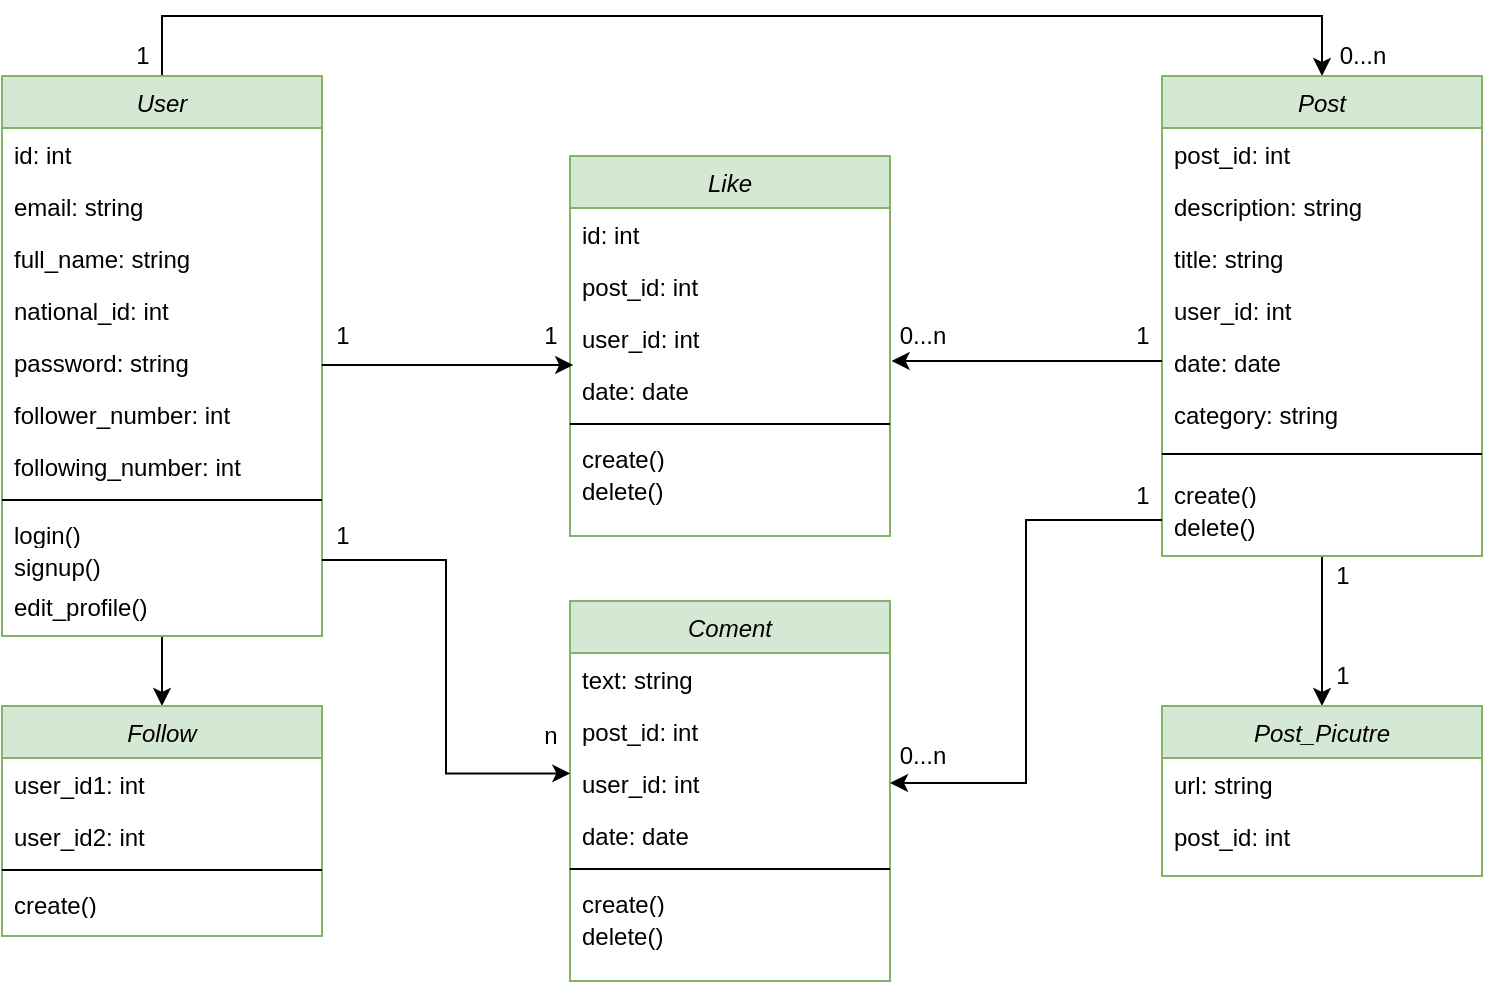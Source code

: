 <mxfile version="13.8.5" type="device"><diagram id="C5RBs43oDa-KdzZeNtuy" name="Page-1"><mxGraphModel dx="1422" dy="728" grid="1" gridSize="10" guides="1" tooltips="1" connect="1" arrows="1" fold="1" page="1" pageScale="1" pageWidth="827" pageHeight="1169" math="0" shadow="0"><root><mxCell id="WIyWlLk6GJQsqaUBKTNV-0"/><mxCell id="WIyWlLk6GJQsqaUBKTNV-1" parent="WIyWlLk6GJQsqaUBKTNV-0"/><mxCell id="dKfW9PHAWk9nDsopUkgV-82" style="edgeStyle=orthogonalEdgeStyle;rounded=0;orthogonalLoop=1;jettySize=auto;html=1;entryX=0.5;entryY=0;entryDx=0;entryDy=0;" edge="1" parent="WIyWlLk6GJQsqaUBKTNV-1" source="zkfFHV4jXpPFQw0GAbJ--0" target="dKfW9PHAWk9nDsopUkgV-17"><mxGeometry relative="1" as="geometry"><mxPoint x="280" y="20" as="targetPoint"/><Array as="points"><mxPoint x="130" y="50"/><mxPoint x="710" y="50"/></Array></mxGeometry></mxCell><mxCell id="dKfW9PHAWk9nDsopUkgV-85" style="edgeStyle=orthogonalEdgeStyle;rounded=0;orthogonalLoop=1;jettySize=auto;html=1;entryX=0.5;entryY=0;entryDx=0;entryDy=0;" edge="1" parent="WIyWlLk6GJQsqaUBKTNV-1" source="zkfFHV4jXpPFQw0GAbJ--0" target="dKfW9PHAWk9nDsopUkgV-58"><mxGeometry relative="1" as="geometry"/></mxCell><mxCell id="zkfFHV4jXpPFQw0GAbJ--0" value="User" style="swimlane;fontStyle=2;align=center;verticalAlign=top;childLayout=stackLayout;horizontal=1;startSize=26;horizontalStack=0;resizeParent=1;resizeLast=0;collapsible=1;marginBottom=0;rounded=0;shadow=0;strokeWidth=1;fillColor=#d5e8d4;strokeColor=#82b366;" parent="WIyWlLk6GJQsqaUBKTNV-1" vertex="1"><mxGeometry x="50" y="80" width="160" height="280" as="geometry"><mxRectangle x="230" y="140" width="160" height="26" as="alternateBounds"/></mxGeometry></mxCell><mxCell id="zkfFHV4jXpPFQw0GAbJ--1" value="id: int" style="text;align=left;verticalAlign=top;spacingLeft=4;spacingRight=4;overflow=hidden;rotatable=0;points=[[0,0.5],[1,0.5]];portConstraint=eastwest;" parent="zkfFHV4jXpPFQw0GAbJ--0" vertex="1"><mxGeometry y="26" width="160" height="26" as="geometry"/></mxCell><mxCell id="zkfFHV4jXpPFQw0GAbJ--2" value="email: string" style="text;align=left;verticalAlign=top;spacingLeft=4;spacingRight=4;overflow=hidden;rotatable=0;points=[[0,0.5],[1,0.5]];portConstraint=eastwest;rounded=0;shadow=0;html=0;" parent="zkfFHV4jXpPFQw0GAbJ--0" vertex="1"><mxGeometry y="52" width="160" height="26" as="geometry"/></mxCell><mxCell id="zkfFHV4jXpPFQw0GAbJ--3" value="full_name: string" style="text;align=left;verticalAlign=top;spacingLeft=4;spacingRight=4;overflow=hidden;rotatable=0;points=[[0,0.5],[1,0.5]];portConstraint=eastwest;rounded=0;shadow=0;html=0;" parent="zkfFHV4jXpPFQw0GAbJ--0" vertex="1"><mxGeometry y="78" width="160" height="26" as="geometry"/></mxCell><mxCell id="dKfW9PHAWk9nDsopUkgV-1" value="national_id: int" style="text;align=left;verticalAlign=top;spacingLeft=4;spacingRight=4;overflow=hidden;rotatable=0;points=[[0,0.5],[1,0.5]];portConstraint=eastwest;rounded=0;shadow=0;html=0;" vertex="1" parent="zkfFHV4jXpPFQw0GAbJ--0"><mxGeometry y="104" width="160" height="26" as="geometry"/></mxCell><mxCell id="dKfW9PHAWk9nDsopUkgV-66" value="password: string" style="text;align=left;verticalAlign=top;spacingLeft=4;spacingRight=4;overflow=hidden;rotatable=0;points=[[0,0.5],[1,0.5]];portConstraint=eastwest;rounded=0;shadow=0;html=0;" vertex="1" parent="zkfFHV4jXpPFQw0GAbJ--0"><mxGeometry y="130" width="160" height="26" as="geometry"/></mxCell><mxCell id="dKfW9PHAWk9nDsopUkgV-67" value="follower_number: int" style="text;align=left;verticalAlign=top;spacingLeft=4;spacingRight=4;overflow=hidden;rotatable=0;points=[[0,0.5],[1,0.5]];portConstraint=eastwest;rounded=0;shadow=0;html=0;" vertex="1" parent="zkfFHV4jXpPFQw0GAbJ--0"><mxGeometry y="156" width="160" height="26" as="geometry"/></mxCell><mxCell id="dKfW9PHAWk9nDsopUkgV-2" value="following_number: int" style="text;align=left;verticalAlign=top;spacingLeft=4;spacingRight=4;overflow=hidden;rotatable=0;points=[[0,0.5],[1,0.5]];portConstraint=eastwest;rounded=0;shadow=0;html=0;" vertex="1" parent="zkfFHV4jXpPFQw0GAbJ--0"><mxGeometry y="182" width="160" height="26" as="geometry"/></mxCell><mxCell id="dKfW9PHAWk9nDsopUkgV-3" value="" style="line;html=1;strokeWidth=1;align=left;verticalAlign=middle;spacingTop=-1;spacingLeft=3;spacingRight=3;rotatable=0;labelPosition=right;points=[];portConstraint=eastwest;" vertex="1" parent="zkfFHV4jXpPFQw0GAbJ--0"><mxGeometry y="208" width="160" height="8" as="geometry"/></mxCell><mxCell id="dKfW9PHAWk9nDsopUkgV-4" value="login()" style="text;align=left;verticalAlign=top;spacingLeft=4;spacingRight=4;overflow=hidden;rotatable=0;points=[[0,0.5],[1,0.5]];portConstraint=eastwest;rounded=0;shadow=0;html=0;" vertex="1" parent="zkfFHV4jXpPFQw0GAbJ--0"><mxGeometry y="216" width="160" height="16" as="geometry"/></mxCell><mxCell id="dKfW9PHAWk9nDsopUkgV-5" value="signup()" style="text;align=left;verticalAlign=top;spacingLeft=4;spacingRight=4;overflow=hidden;rotatable=0;points=[[0,0.5],[1,0.5]];portConstraint=eastwest;rounded=0;shadow=0;html=0;" vertex="1" parent="zkfFHV4jXpPFQw0GAbJ--0"><mxGeometry y="232" width="160" height="20" as="geometry"/></mxCell><mxCell id="dKfW9PHAWk9nDsopUkgV-6" value="edit_profile()" style="text;align=left;verticalAlign=top;spacingLeft=4;spacingRight=4;overflow=hidden;rotatable=0;points=[[0,0.5],[1,0.5]];portConstraint=eastwest;rounded=0;shadow=0;html=0;" vertex="1" parent="zkfFHV4jXpPFQw0GAbJ--0"><mxGeometry y="252" width="160" height="20" as="geometry"/></mxCell><mxCell id="dKfW9PHAWk9nDsopUkgV-88" style="edgeStyle=orthogonalEdgeStyle;rounded=0;orthogonalLoop=1;jettySize=auto;html=1;entryX=0.5;entryY=0;entryDx=0;entryDy=0;" edge="1" parent="WIyWlLk6GJQsqaUBKTNV-1" source="dKfW9PHAWk9nDsopUkgV-17" target="dKfW9PHAWk9nDsopUkgV-68"><mxGeometry relative="1" as="geometry"/></mxCell><mxCell id="dKfW9PHAWk9nDsopUkgV-17" value="Post" style="swimlane;fontStyle=2;align=center;verticalAlign=top;childLayout=stackLayout;horizontal=1;startSize=26;horizontalStack=0;resizeParent=1;resizeLast=0;collapsible=1;marginBottom=0;rounded=0;shadow=0;strokeWidth=1;fillColor=#d5e8d4;strokeColor=#82b366;" vertex="1" parent="WIyWlLk6GJQsqaUBKTNV-1"><mxGeometry x="630" y="80" width="160" height="240" as="geometry"><mxRectangle x="230" y="140" width="160" height="26" as="alternateBounds"/></mxGeometry></mxCell><mxCell id="dKfW9PHAWk9nDsopUkgV-18" value="post_id: int" style="text;align=left;verticalAlign=top;spacingLeft=4;spacingRight=4;overflow=hidden;rotatable=0;points=[[0,0.5],[1,0.5]];portConstraint=eastwest;" vertex="1" parent="dKfW9PHAWk9nDsopUkgV-17"><mxGeometry y="26" width="160" height="26" as="geometry"/></mxCell><mxCell id="dKfW9PHAWk9nDsopUkgV-19" value="description: string" style="text;align=left;verticalAlign=top;spacingLeft=4;spacingRight=4;overflow=hidden;rotatable=0;points=[[0,0.5],[1,0.5]];portConstraint=eastwest;rounded=0;shadow=0;html=0;" vertex="1" parent="dKfW9PHAWk9nDsopUkgV-17"><mxGeometry y="52" width="160" height="26" as="geometry"/></mxCell><mxCell id="dKfW9PHAWk9nDsopUkgV-20" value="title: string" style="text;align=left;verticalAlign=top;spacingLeft=4;spacingRight=4;overflow=hidden;rotatable=0;points=[[0,0.5],[1,0.5]];portConstraint=eastwest;rounded=0;shadow=0;html=0;" vertex="1" parent="dKfW9PHAWk9nDsopUkgV-17"><mxGeometry y="78" width="160" height="26" as="geometry"/></mxCell><mxCell id="dKfW9PHAWk9nDsopUkgV-22" value="user_id: int" style="text;align=left;verticalAlign=top;spacingLeft=4;spacingRight=4;overflow=hidden;rotatable=0;points=[[0,0.5],[1,0.5]];portConstraint=eastwest;rounded=0;shadow=0;html=0;" vertex="1" parent="dKfW9PHAWk9nDsopUkgV-17"><mxGeometry y="104" width="160" height="26" as="geometry"/></mxCell><mxCell id="dKfW9PHAWk9nDsopUkgV-27" value="date: date" style="text;align=left;verticalAlign=top;spacingLeft=4;spacingRight=4;overflow=hidden;rotatable=0;points=[[0,0.5],[1,0.5]];portConstraint=eastwest;rounded=0;shadow=0;html=0;" vertex="1" parent="dKfW9PHAWk9nDsopUkgV-17"><mxGeometry y="130" width="160" height="26" as="geometry"/></mxCell><mxCell id="dKfW9PHAWk9nDsopUkgV-29" value="category: string" style="text;align=left;verticalAlign=top;spacingLeft=4;spacingRight=4;overflow=hidden;rotatable=0;points=[[0,0.5],[1,0.5]];portConstraint=eastwest;rounded=0;shadow=0;html=0;" vertex="1" parent="dKfW9PHAWk9nDsopUkgV-17"><mxGeometry y="156" width="160" height="26" as="geometry"/></mxCell><mxCell id="dKfW9PHAWk9nDsopUkgV-23" value="" style="line;html=1;strokeWidth=1;align=left;verticalAlign=middle;spacingTop=-1;spacingLeft=3;spacingRight=3;rotatable=0;labelPosition=right;points=[];portConstraint=eastwest;" vertex="1" parent="dKfW9PHAWk9nDsopUkgV-17"><mxGeometry y="182" width="160" height="14" as="geometry"/></mxCell><mxCell id="dKfW9PHAWk9nDsopUkgV-24" value="create()" style="text;align=left;verticalAlign=top;spacingLeft=4;spacingRight=4;overflow=hidden;rotatable=0;points=[[0,0.5],[1,0.5]];portConstraint=eastwest;rounded=0;shadow=0;html=0;" vertex="1" parent="dKfW9PHAWk9nDsopUkgV-17"><mxGeometry y="196" width="160" height="16" as="geometry"/></mxCell><mxCell id="dKfW9PHAWk9nDsopUkgV-25" value="delete()" style="text;align=left;verticalAlign=top;spacingLeft=4;spacingRight=4;overflow=hidden;rotatable=0;points=[[0,0.5],[1,0.5]];portConstraint=eastwest;rounded=0;shadow=0;html=0;" vertex="1" parent="dKfW9PHAWk9nDsopUkgV-17"><mxGeometry y="212" width="160" height="20" as="geometry"/></mxCell><mxCell id="dKfW9PHAWk9nDsopUkgV-30" value="Like" style="swimlane;fontStyle=2;align=center;verticalAlign=top;childLayout=stackLayout;horizontal=1;startSize=26;horizontalStack=0;resizeParent=1;resizeLast=0;collapsible=1;marginBottom=0;rounded=0;shadow=0;strokeWidth=1;fillColor=#d5e8d4;strokeColor=#82b366;" vertex="1" parent="WIyWlLk6GJQsqaUBKTNV-1"><mxGeometry x="334" y="120" width="160" height="190" as="geometry"><mxRectangle x="230" y="140" width="160" height="26" as="alternateBounds"/></mxGeometry></mxCell><mxCell id="dKfW9PHAWk9nDsopUkgV-31" value="id: int" style="text;align=left;verticalAlign=top;spacingLeft=4;spacingRight=4;overflow=hidden;rotatable=0;points=[[0,0.5],[1,0.5]];portConstraint=eastwest;" vertex="1" parent="dKfW9PHAWk9nDsopUkgV-30"><mxGeometry y="26" width="160" height="26" as="geometry"/></mxCell><mxCell id="dKfW9PHAWk9nDsopUkgV-32" value="post_id: int" style="text;align=left;verticalAlign=top;spacingLeft=4;spacingRight=4;overflow=hidden;rotatable=0;points=[[0,0.5],[1,0.5]];portConstraint=eastwest;rounded=0;shadow=0;html=0;" vertex="1" parent="dKfW9PHAWk9nDsopUkgV-30"><mxGeometry y="52" width="160" height="26" as="geometry"/></mxCell><mxCell id="dKfW9PHAWk9nDsopUkgV-33" value="user_id: int" style="text;align=left;verticalAlign=top;spacingLeft=4;spacingRight=4;overflow=hidden;rotatable=0;points=[[0,0.5],[1,0.5]];portConstraint=eastwest;rounded=0;shadow=0;html=0;" vertex="1" parent="dKfW9PHAWk9nDsopUkgV-30"><mxGeometry y="78" width="160" height="26" as="geometry"/></mxCell><mxCell id="dKfW9PHAWk9nDsopUkgV-34" value="date: date" style="text;align=left;verticalAlign=top;spacingLeft=4;spacingRight=4;overflow=hidden;rotatable=0;points=[[0,0.5],[1,0.5]];portConstraint=eastwest;rounded=0;shadow=0;html=0;" vertex="1" parent="dKfW9PHAWk9nDsopUkgV-30"><mxGeometry y="104" width="160" height="26" as="geometry"/></mxCell><mxCell id="dKfW9PHAWk9nDsopUkgV-36" value="" style="line;html=1;strokeWidth=1;align=left;verticalAlign=middle;spacingTop=-1;spacingLeft=3;spacingRight=3;rotatable=0;labelPosition=right;points=[];portConstraint=eastwest;" vertex="1" parent="dKfW9PHAWk9nDsopUkgV-30"><mxGeometry y="130" width="160" height="8" as="geometry"/></mxCell><mxCell id="dKfW9PHAWk9nDsopUkgV-37" value="create()" style="text;align=left;verticalAlign=top;spacingLeft=4;spacingRight=4;overflow=hidden;rotatable=0;points=[[0,0.5],[1,0.5]];portConstraint=eastwest;rounded=0;shadow=0;html=0;" vertex="1" parent="dKfW9PHAWk9nDsopUkgV-30"><mxGeometry y="138" width="160" height="16" as="geometry"/></mxCell><mxCell id="dKfW9PHAWk9nDsopUkgV-38" value="delete()" style="text;align=left;verticalAlign=top;spacingLeft=4;spacingRight=4;overflow=hidden;rotatable=0;points=[[0,0.5],[1,0.5]];portConstraint=eastwest;rounded=0;shadow=0;html=0;" vertex="1" parent="dKfW9PHAWk9nDsopUkgV-30"><mxGeometry y="154" width="160" height="20" as="geometry"/></mxCell><mxCell id="dKfW9PHAWk9nDsopUkgV-41" value="Coment" style="swimlane;fontStyle=2;align=center;verticalAlign=top;childLayout=stackLayout;horizontal=1;startSize=26;horizontalStack=0;resizeParent=1;resizeLast=0;collapsible=1;marginBottom=0;rounded=0;shadow=0;strokeWidth=1;fillColor=#d5e8d4;strokeColor=#82b366;" vertex="1" parent="WIyWlLk6GJQsqaUBKTNV-1"><mxGeometry x="334" y="342.5" width="160" height="190" as="geometry"><mxRectangle x="230" y="140" width="160" height="26" as="alternateBounds"/></mxGeometry></mxCell><mxCell id="dKfW9PHAWk9nDsopUkgV-42" value="text: string" style="text;align=left;verticalAlign=top;spacingLeft=4;spacingRight=4;overflow=hidden;rotatable=0;points=[[0,0.5],[1,0.5]];portConstraint=eastwest;" vertex="1" parent="dKfW9PHAWk9nDsopUkgV-41"><mxGeometry y="26" width="160" height="26" as="geometry"/></mxCell><mxCell id="dKfW9PHAWk9nDsopUkgV-43" value="post_id: int" style="text;align=left;verticalAlign=top;spacingLeft=4;spacingRight=4;overflow=hidden;rotatable=0;points=[[0,0.5],[1,0.5]];portConstraint=eastwest;rounded=0;shadow=0;html=0;" vertex="1" parent="dKfW9PHAWk9nDsopUkgV-41"><mxGeometry y="52" width="160" height="26" as="geometry"/></mxCell><mxCell id="dKfW9PHAWk9nDsopUkgV-44" value="user_id: int" style="text;align=left;verticalAlign=top;spacingLeft=4;spacingRight=4;overflow=hidden;rotatable=0;points=[[0,0.5],[1,0.5]];portConstraint=eastwest;rounded=0;shadow=0;html=0;" vertex="1" parent="dKfW9PHAWk9nDsopUkgV-41"><mxGeometry y="78" width="160" height="26" as="geometry"/></mxCell><mxCell id="dKfW9PHAWk9nDsopUkgV-45" value="date: date" style="text;align=left;verticalAlign=top;spacingLeft=4;spacingRight=4;overflow=hidden;rotatable=0;points=[[0,0.5],[1,0.5]];portConstraint=eastwest;rounded=0;shadow=0;html=0;" vertex="1" parent="dKfW9PHAWk9nDsopUkgV-41"><mxGeometry y="104" width="160" height="26" as="geometry"/></mxCell><mxCell id="dKfW9PHAWk9nDsopUkgV-46" value="" style="line;html=1;strokeWidth=1;align=left;verticalAlign=middle;spacingTop=-1;spacingLeft=3;spacingRight=3;rotatable=0;labelPosition=right;points=[];portConstraint=eastwest;" vertex="1" parent="dKfW9PHAWk9nDsopUkgV-41"><mxGeometry y="130" width="160" height="8" as="geometry"/></mxCell><mxCell id="dKfW9PHAWk9nDsopUkgV-47" value="create()" style="text;align=left;verticalAlign=top;spacingLeft=4;spacingRight=4;overflow=hidden;rotatable=0;points=[[0,0.5],[1,0.5]];portConstraint=eastwest;rounded=0;shadow=0;html=0;" vertex="1" parent="dKfW9PHAWk9nDsopUkgV-41"><mxGeometry y="138" width="160" height="16" as="geometry"/></mxCell><mxCell id="dKfW9PHAWk9nDsopUkgV-48" value="delete()" style="text;align=left;verticalAlign=top;spacingLeft=4;spacingRight=4;overflow=hidden;rotatable=0;points=[[0,0.5],[1,0.5]];portConstraint=eastwest;rounded=0;shadow=0;html=0;" vertex="1" parent="dKfW9PHAWk9nDsopUkgV-41"><mxGeometry y="154" width="160" height="20" as="geometry"/></mxCell><mxCell id="dKfW9PHAWk9nDsopUkgV-58" value="Follow" style="swimlane;fontStyle=2;align=center;verticalAlign=top;childLayout=stackLayout;horizontal=1;startSize=26;horizontalStack=0;resizeParent=1;resizeLast=0;collapsible=1;marginBottom=0;rounded=0;shadow=0;strokeWidth=1;fillColor=#d5e8d4;strokeColor=#82b366;" vertex="1" parent="WIyWlLk6GJQsqaUBKTNV-1"><mxGeometry x="50" y="395" width="160" height="115" as="geometry"><mxRectangle x="230" y="140" width="160" height="26" as="alternateBounds"/></mxGeometry></mxCell><mxCell id="dKfW9PHAWk9nDsopUkgV-59" value="user_id1: int" style="text;align=left;verticalAlign=top;spacingLeft=4;spacingRight=4;overflow=hidden;rotatable=0;points=[[0,0.5],[1,0.5]];portConstraint=eastwest;" vertex="1" parent="dKfW9PHAWk9nDsopUkgV-58"><mxGeometry y="26" width="160" height="26" as="geometry"/></mxCell><mxCell id="dKfW9PHAWk9nDsopUkgV-61" value="user_id2: int" style="text;align=left;verticalAlign=top;spacingLeft=4;spacingRight=4;overflow=hidden;rotatable=0;points=[[0,0.5],[1,0.5]];portConstraint=eastwest;rounded=0;shadow=0;html=0;" vertex="1" parent="dKfW9PHAWk9nDsopUkgV-58"><mxGeometry y="52" width="160" height="26" as="geometry"/></mxCell><mxCell id="dKfW9PHAWk9nDsopUkgV-63" value="" style="line;html=1;strokeWidth=1;align=left;verticalAlign=middle;spacingTop=-1;spacingLeft=3;spacingRight=3;rotatable=0;labelPosition=right;points=[];portConstraint=eastwest;" vertex="1" parent="dKfW9PHAWk9nDsopUkgV-58"><mxGeometry y="78" width="160" height="8" as="geometry"/></mxCell><mxCell id="dKfW9PHAWk9nDsopUkgV-64" value="create()" style="text;align=left;verticalAlign=top;spacingLeft=4;spacingRight=4;overflow=hidden;rotatable=0;points=[[0,0.5],[1,0.5]];portConstraint=eastwest;rounded=0;shadow=0;html=0;" vertex="1" parent="dKfW9PHAWk9nDsopUkgV-58"><mxGeometry y="86" width="160" height="16" as="geometry"/></mxCell><mxCell id="dKfW9PHAWk9nDsopUkgV-68" value="Post_Picutre" style="swimlane;fontStyle=2;align=center;verticalAlign=top;childLayout=stackLayout;horizontal=1;startSize=26;horizontalStack=0;resizeParent=1;resizeLast=0;collapsible=1;marginBottom=0;rounded=0;shadow=0;strokeWidth=1;fillColor=#d5e8d4;strokeColor=#82b366;" vertex="1" parent="WIyWlLk6GJQsqaUBKTNV-1"><mxGeometry x="630" y="395" width="160" height="85" as="geometry"><mxRectangle x="230" y="140" width="160" height="26" as="alternateBounds"/></mxGeometry></mxCell><mxCell id="dKfW9PHAWk9nDsopUkgV-69" value="url: string" style="text;align=left;verticalAlign=top;spacingLeft=4;spacingRight=4;overflow=hidden;rotatable=0;points=[[0,0.5],[1,0.5]];portConstraint=eastwest;" vertex="1" parent="dKfW9PHAWk9nDsopUkgV-68"><mxGeometry y="26" width="160" height="26" as="geometry"/></mxCell><mxCell id="dKfW9PHAWk9nDsopUkgV-70" value="post_id: int" style="text;align=left;verticalAlign=top;spacingLeft=4;spacingRight=4;overflow=hidden;rotatable=0;points=[[0,0.5],[1,0.5]];portConstraint=eastwest;rounded=0;shadow=0;html=0;" vertex="1" parent="dKfW9PHAWk9nDsopUkgV-68"><mxGeometry y="52" width="160" height="26" as="geometry"/></mxCell><mxCell id="dKfW9PHAWk9nDsopUkgV-83" value="1" style="text;html=1;align=center;verticalAlign=middle;resizable=0;points=[];autosize=1;" vertex="1" parent="WIyWlLk6GJQsqaUBKTNV-1"><mxGeometry x="110" y="60" width="20" height="20" as="geometry"/></mxCell><mxCell id="dKfW9PHAWk9nDsopUkgV-84" value="0...n" style="text;html=1;align=center;verticalAlign=middle;resizable=0;points=[];autosize=1;" vertex="1" parent="WIyWlLk6GJQsqaUBKTNV-1"><mxGeometry x="710" y="60" width="40" height="20" as="geometry"/></mxCell><mxCell id="dKfW9PHAWk9nDsopUkgV-86" style="edgeStyle=orthogonalEdgeStyle;rounded=0;orthogonalLoop=1;jettySize=auto;html=1;entryX=0.01;entryY=0.021;entryDx=0;entryDy=0;entryPerimeter=0;" edge="1" parent="WIyWlLk6GJQsqaUBKTNV-1" source="dKfW9PHAWk9nDsopUkgV-66" target="dKfW9PHAWk9nDsopUkgV-34"><mxGeometry relative="1" as="geometry"><Array as="points"><mxPoint x="336" y="225"/></Array></mxGeometry></mxCell><mxCell id="dKfW9PHAWk9nDsopUkgV-87" style="edgeStyle=orthogonalEdgeStyle;rounded=0;orthogonalLoop=1;jettySize=auto;html=1;entryX=1.005;entryY=-0.058;entryDx=0;entryDy=0;entryPerimeter=0;" edge="1" parent="WIyWlLk6GJQsqaUBKTNV-1" source="dKfW9PHAWk9nDsopUkgV-27" target="dKfW9PHAWk9nDsopUkgV-34"><mxGeometry relative="1" as="geometry"><Array as="points"><mxPoint x="495" y="222"/></Array></mxGeometry></mxCell><mxCell id="dKfW9PHAWk9nDsopUkgV-89" style="edgeStyle=orthogonalEdgeStyle;rounded=0;orthogonalLoop=1;jettySize=auto;html=1;entryX=1;entryY=0.5;entryDx=0;entryDy=0;" edge="1" parent="WIyWlLk6GJQsqaUBKTNV-1" source="dKfW9PHAWk9nDsopUkgV-25" target="dKfW9PHAWk9nDsopUkgV-44"><mxGeometry relative="1" as="geometry"/></mxCell><mxCell id="dKfW9PHAWk9nDsopUkgV-90" style="edgeStyle=orthogonalEdgeStyle;rounded=0;orthogonalLoop=1;jettySize=auto;html=1;entryX=0.001;entryY=0.315;entryDx=0;entryDy=0;entryPerimeter=0;" edge="1" parent="WIyWlLk6GJQsqaUBKTNV-1" source="dKfW9PHAWk9nDsopUkgV-5" target="dKfW9PHAWk9nDsopUkgV-44"><mxGeometry relative="1" as="geometry"/></mxCell><mxCell id="dKfW9PHAWk9nDsopUkgV-91" value="1" style="text;html=1;align=center;verticalAlign=middle;resizable=0;points=[];autosize=1;" vertex="1" parent="WIyWlLk6GJQsqaUBKTNV-1"><mxGeometry x="210" y="200" width="20" height="20" as="geometry"/></mxCell><mxCell id="dKfW9PHAWk9nDsopUkgV-92" value="1" style="text;html=1;align=center;verticalAlign=middle;resizable=0;points=[];autosize=1;" vertex="1" parent="WIyWlLk6GJQsqaUBKTNV-1"><mxGeometry x="314" y="200" width="20" height="20" as="geometry"/></mxCell><mxCell id="dKfW9PHAWk9nDsopUkgV-93" value="1" style="text;html=1;align=center;verticalAlign=middle;resizable=0;points=[];autosize=1;" vertex="1" parent="WIyWlLk6GJQsqaUBKTNV-1"><mxGeometry x="610" y="200" width="20" height="20" as="geometry"/></mxCell><mxCell id="dKfW9PHAWk9nDsopUkgV-94" value="0...n" style="text;html=1;align=center;verticalAlign=middle;resizable=0;points=[];autosize=1;" vertex="1" parent="WIyWlLk6GJQsqaUBKTNV-1"><mxGeometry x="490" y="200" width="40" height="20" as="geometry"/></mxCell><mxCell id="dKfW9PHAWk9nDsopUkgV-95" value="1" style="text;html=1;align=center;verticalAlign=middle;resizable=0;points=[];autosize=1;" vertex="1" parent="WIyWlLk6GJQsqaUBKTNV-1"><mxGeometry x="210" y="300" width="20" height="20" as="geometry"/></mxCell><mxCell id="dKfW9PHAWk9nDsopUkgV-96" value="n" style="text;html=1;align=center;verticalAlign=middle;resizable=0;points=[];autosize=1;" vertex="1" parent="WIyWlLk6GJQsqaUBKTNV-1"><mxGeometry x="314" y="400" width="20" height="20" as="geometry"/></mxCell><mxCell id="dKfW9PHAWk9nDsopUkgV-97" value="1" style="text;html=1;align=center;verticalAlign=middle;resizable=0;points=[];autosize=1;" vertex="1" parent="WIyWlLk6GJQsqaUBKTNV-1"><mxGeometry x="610" y="280" width="20" height="20" as="geometry"/></mxCell><mxCell id="dKfW9PHAWk9nDsopUkgV-98" value="0...n" style="text;html=1;align=center;verticalAlign=middle;resizable=0;points=[];autosize=1;" vertex="1" parent="WIyWlLk6GJQsqaUBKTNV-1"><mxGeometry x="490" y="410" width="40" height="20" as="geometry"/></mxCell><mxCell id="dKfW9PHAWk9nDsopUkgV-100" value="1" style="text;html=1;align=center;verticalAlign=middle;resizable=0;points=[];autosize=1;" vertex="1" parent="WIyWlLk6GJQsqaUBKTNV-1"><mxGeometry x="710" y="370" width="20" height="20" as="geometry"/></mxCell><mxCell id="dKfW9PHAWk9nDsopUkgV-101" value="1" style="text;html=1;align=center;verticalAlign=middle;resizable=0;points=[];autosize=1;" vertex="1" parent="WIyWlLk6GJQsqaUBKTNV-1"><mxGeometry x="710" y="320" width="20" height="20" as="geometry"/></mxCell></root></mxGraphModel></diagram></mxfile>
